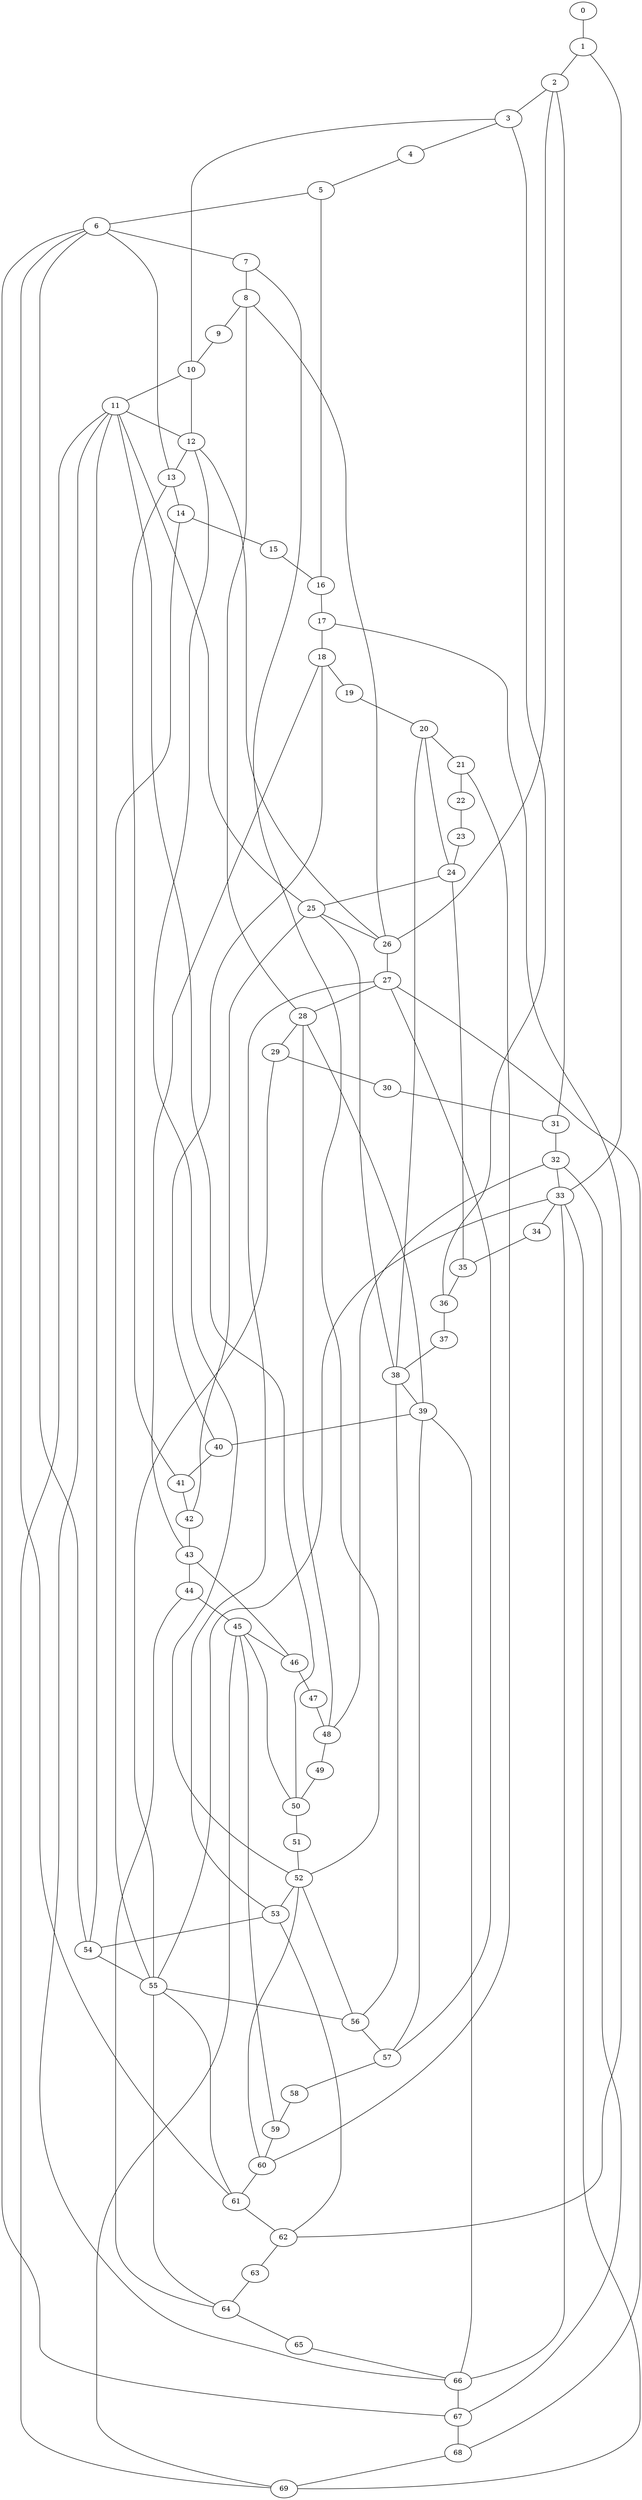 
graph graphname {
    0 -- 1
1 -- 2
1 -- 33
2 -- 3
2 -- 26
2 -- 31
3 -- 4
3 -- 36
3 -- 10
4 -- 5
5 -- 6
5 -- 16
6 -- 7
6 -- 61
6 -- 54
6 -- 67
6 -- 13
7 -- 8
7 -- 52
8 -- 9
8 -- 28
8 -- 26
9 -- 10
10 -- 11
10 -- 12
11 -- 12
11 -- 66
11 -- 54
11 -- 50
11 -- 69
11 -- 25
12 -- 13
12 -- 52
12 -- 26
13 -- 14
13 -- 41
14 -- 15
14 -- 55
15 -- 16
16 -- 17
17 -- 18
17 -- 62
18 -- 19
18 -- 43
18 -- 40
19 -- 20
20 -- 21
20 -- 38
20 -- 24
21 -- 22
21 -- 60
22 -- 23
23 -- 24
24 -- 25
24 -- 35
25 -- 26
25 -- 42
25 -- 38
26 -- 27
27 -- 28
27 -- 68
27 -- 57
27 -- 53
28 -- 29
28 -- 48
28 -- 39
29 -- 30
29 -- 55
30 -- 31
31 -- 32
32 -- 33
32 -- 48
32 -- 67
33 -- 34
33 -- 66
33 -- 55
33 -- 69
34 -- 35
35 -- 36
36 -- 37
37 -- 38
38 -- 39
38 -- 56
39 -- 40
39 -- 57
39 -- 66
40 -- 41
41 -- 42
42 -- 43
43 -- 44
43 -- 46
44 -- 45
44 -- 64
45 -- 46
45 -- 69
45 -- 59
45 -- 50
46 -- 47
47 -- 48
48 -- 49
49 -- 50
50 -- 51
51 -- 52
52 -- 53
52 -- 60
52 -- 56
53 -- 54
53 -- 62
54 -- 55
55 -- 56
55 -- 61
55 -- 64
56 -- 57
57 -- 58
58 -- 59
59 -- 60
60 -- 61
61 -- 62
62 -- 63
63 -- 64
64 -- 65
65 -- 66
66 -- 67
67 -- 68
68 -- 69

}
